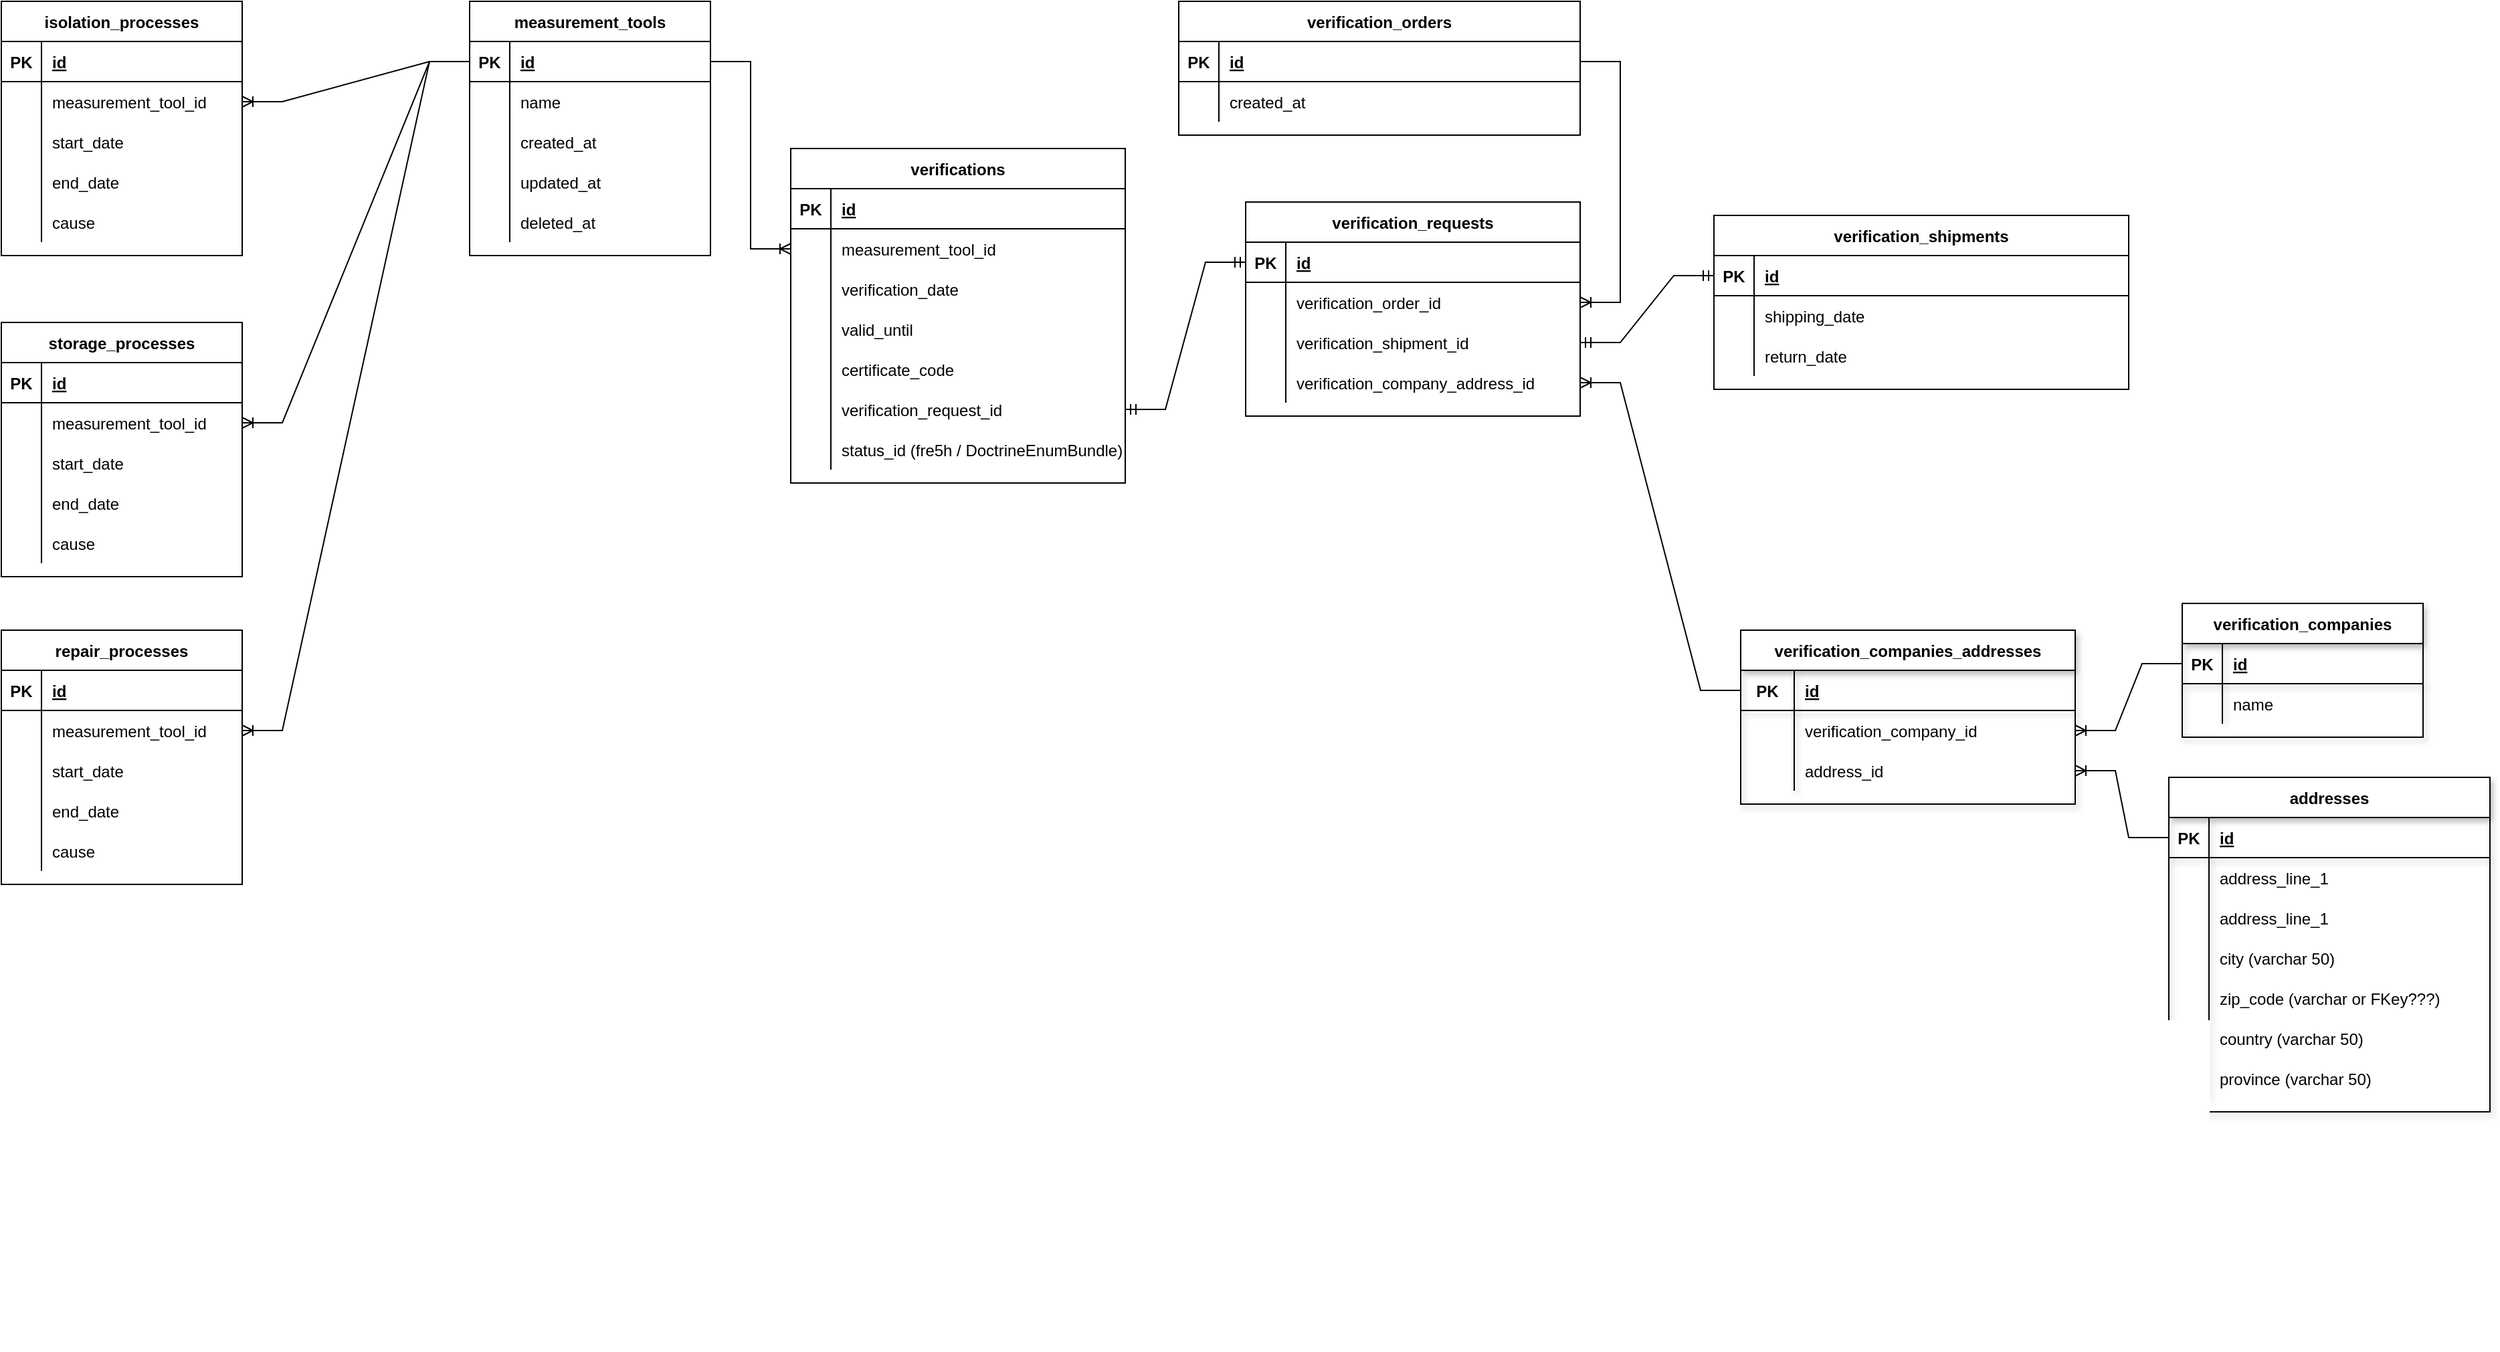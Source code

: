 <mxfile version="20.2.4" type="github">
  <diagram id="xhDmPOTYC2vTL0-sJNvw" name="Page-1">
    <mxGraphModel dx="1894" dy="481" grid="1" gridSize="10" guides="1" tooltips="1" connect="1" arrows="1" fold="1" page="1" pageScale="1" pageWidth="1100" pageHeight="850" math="0" shadow="0">
      <root>
        <mxCell id="0" />
        <mxCell id="1" parent="0" />
        <mxCell id="k9nsr722AMEyG_hf8DIS-1" value="measurement_tools" style="shape=table;startSize=30;container=1;collapsible=1;childLayout=tableLayout;fixedRows=1;rowLines=0;fontStyle=1;align=center;resizeLast=1;" parent="1" vertex="1">
          <mxGeometry x="-370" y="10" width="180" height="190" as="geometry" />
        </mxCell>
        <mxCell id="k9nsr722AMEyG_hf8DIS-2" value="" style="shape=tableRow;horizontal=0;startSize=0;swimlaneHead=0;swimlaneBody=0;fillColor=none;collapsible=0;dropTarget=0;points=[[0,0.5],[1,0.5]];portConstraint=eastwest;top=0;left=0;right=0;bottom=1;" parent="k9nsr722AMEyG_hf8DIS-1" vertex="1">
          <mxGeometry y="30" width="180" height="30" as="geometry" />
        </mxCell>
        <mxCell id="k9nsr722AMEyG_hf8DIS-3" value="PK" style="shape=partialRectangle;connectable=0;fillColor=none;top=0;left=0;bottom=0;right=0;fontStyle=1;overflow=hidden;" parent="k9nsr722AMEyG_hf8DIS-2" vertex="1">
          <mxGeometry width="30" height="30" as="geometry">
            <mxRectangle width="30" height="30" as="alternateBounds" />
          </mxGeometry>
        </mxCell>
        <mxCell id="k9nsr722AMEyG_hf8DIS-4" value="id" style="shape=partialRectangle;connectable=0;fillColor=none;top=0;left=0;bottom=0;right=0;align=left;spacingLeft=6;fontStyle=5;overflow=hidden;" parent="k9nsr722AMEyG_hf8DIS-2" vertex="1">
          <mxGeometry x="30" width="150" height="30" as="geometry">
            <mxRectangle width="150" height="30" as="alternateBounds" />
          </mxGeometry>
        </mxCell>
        <mxCell id="k9nsr722AMEyG_hf8DIS-5" value="" style="shape=tableRow;horizontal=0;startSize=0;swimlaneHead=0;swimlaneBody=0;fillColor=none;collapsible=0;dropTarget=0;points=[[0,0.5],[1,0.5]];portConstraint=eastwest;top=0;left=0;right=0;bottom=0;" parent="k9nsr722AMEyG_hf8DIS-1" vertex="1">
          <mxGeometry y="60" width="180" height="30" as="geometry" />
        </mxCell>
        <mxCell id="k9nsr722AMEyG_hf8DIS-6" value="" style="shape=partialRectangle;connectable=0;fillColor=none;top=0;left=0;bottom=0;right=0;editable=1;overflow=hidden;" parent="k9nsr722AMEyG_hf8DIS-5" vertex="1">
          <mxGeometry width="30" height="30" as="geometry">
            <mxRectangle width="30" height="30" as="alternateBounds" />
          </mxGeometry>
        </mxCell>
        <mxCell id="k9nsr722AMEyG_hf8DIS-7" value="name" style="shape=partialRectangle;connectable=0;fillColor=none;top=0;left=0;bottom=0;right=0;align=left;spacingLeft=6;overflow=hidden;" parent="k9nsr722AMEyG_hf8DIS-5" vertex="1">
          <mxGeometry x="30" width="150" height="30" as="geometry">
            <mxRectangle width="150" height="30" as="alternateBounds" />
          </mxGeometry>
        </mxCell>
        <mxCell id="GPhffIYfHBbhLpUIXwdN-1" value="" style="shape=tableRow;horizontal=0;startSize=0;swimlaneHead=0;swimlaneBody=0;fillColor=none;collapsible=0;dropTarget=0;points=[[0,0.5],[1,0.5]];portConstraint=eastwest;top=0;left=0;right=0;bottom=0;" parent="k9nsr722AMEyG_hf8DIS-1" vertex="1">
          <mxGeometry y="90" width="180" height="30" as="geometry" />
        </mxCell>
        <mxCell id="GPhffIYfHBbhLpUIXwdN-2" value="" style="shape=partialRectangle;connectable=0;fillColor=none;top=0;left=0;bottom=0;right=0;editable=1;overflow=hidden;" parent="GPhffIYfHBbhLpUIXwdN-1" vertex="1">
          <mxGeometry width="30" height="30" as="geometry">
            <mxRectangle width="30" height="30" as="alternateBounds" />
          </mxGeometry>
        </mxCell>
        <mxCell id="GPhffIYfHBbhLpUIXwdN-3" value="created_at" style="shape=partialRectangle;connectable=0;fillColor=none;top=0;left=0;bottom=0;right=0;align=left;spacingLeft=6;overflow=hidden;" parent="GPhffIYfHBbhLpUIXwdN-1" vertex="1">
          <mxGeometry x="30" width="150" height="30" as="geometry">
            <mxRectangle width="150" height="30" as="alternateBounds" />
          </mxGeometry>
        </mxCell>
        <mxCell id="GPhffIYfHBbhLpUIXwdN-7" value="" style="shape=tableRow;horizontal=0;startSize=0;swimlaneHead=0;swimlaneBody=0;fillColor=none;collapsible=0;dropTarget=0;points=[[0,0.5],[1,0.5]];portConstraint=eastwest;top=0;left=0;right=0;bottom=0;" parent="k9nsr722AMEyG_hf8DIS-1" vertex="1">
          <mxGeometry y="120" width="180" height="30" as="geometry" />
        </mxCell>
        <mxCell id="GPhffIYfHBbhLpUIXwdN-8" value="" style="shape=partialRectangle;connectable=0;fillColor=none;top=0;left=0;bottom=0;right=0;editable=1;overflow=hidden;" parent="GPhffIYfHBbhLpUIXwdN-7" vertex="1">
          <mxGeometry width="30" height="30" as="geometry">
            <mxRectangle width="30" height="30" as="alternateBounds" />
          </mxGeometry>
        </mxCell>
        <mxCell id="GPhffIYfHBbhLpUIXwdN-9" value="updated_at" style="shape=partialRectangle;connectable=0;fillColor=none;top=0;left=0;bottom=0;right=0;align=left;spacingLeft=6;overflow=hidden;" parent="GPhffIYfHBbhLpUIXwdN-7" vertex="1">
          <mxGeometry x="30" width="150" height="30" as="geometry">
            <mxRectangle width="150" height="30" as="alternateBounds" />
          </mxGeometry>
        </mxCell>
        <mxCell id="GPhffIYfHBbhLpUIXwdN-4" value="" style="shape=tableRow;horizontal=0;startSize=0;swimlaneHead=0;swimlaneBody=0;fillColor=none;collapsible=0;dropTarget=0;points=[[0,0.5],[1,0.5]];portConstraint=eastwest;top=0;left=0;right=0;bottom=0;" parent="k9nsr722AMEyG_hf8DIS-1" vertex="1">
          <mxGeometry y="150" width="180" height="30" as="geometry" />
        </mxCell>
        <mxCell id="GPhffIYfHBbhLpUIXwdN-5" value="" style="shape=partialRectangle;connectable=0;fillColor=none;top=0;left=0;bottom=0;right=0;editable=1;overflow=hidden;" parent="GPhffIYfHBbhLpUIXwdN-4" vertex="1">
          <mxGeometry width="30" height="30" as="geometry">
            <mxRectangle width="30" height="30" as="alternateBounds" />
          </mxGeometry>
        </mxCell>
        <mxCell id="GPhffIYfHBbhLpUIXwdN-6" value="deleted_at" style="shape=partialRectangle;connectable=0;fillColor=none;top=0;left=0;bottom=0;right=0;align=left;spacingLeft=6;overflow=hidden;" parent="GPhffIYfHBbhLpUIXwdN-4" vertex="1">
          <mxGeometry x="30" width="150" height="30" as="geometry">
            <mxRectangle width="150" height="30" as="alternateBounds" />
          </mxGeometry>
        </mxCell>
        <mxCell id="k9nsr722AMEyG_hf8DIS-14" value="verification_shipments" style="shape=table;startSize=30;container=1;collapsible=1;childLayout=tableLayout;fixedRows=1;rowLines=0;fontStyle=1;align=center;resizeLast=1;" parent="1" vertex="1">
          <mxGeometry x="560" y="170" width="310" height="130" as="geometry" />
        </mxCell>
        <mxCell id="k9nsr722AMEyG_hf8DIS-15" value="" style="shape=tableRow;horizontal=0;startSize=0;swimlaneHead=0;swimlaneBody=0;fillColor=none;collapsible=0;dropTarget=0;points=[[0,0.5],[1,0.5]];portConstraint=eastwest;top=0;left=0;right=0;bottom=1;" parent="k9nsr722AMEyG_hf8DIS-14" vertex="1">
          <mxGeometry y="30" width="310" height="30" as="geometry" />
        </mxCell>
        <mxCell id="k9nsr722AMEyG_hf8DIS-16" value="PK" style="shape=partialRectangle;connectable=0;fillColor=none;top=0;left=0;bottom=0;right=0;fontStyle=1;overflow=hidden;" parent="k9nsr722AMEyG_hf8DIS-15" vertex="1">
          <mxGeometry width="30" height="30" as="geometry">
            <mxRectangle width="30" height="30" as="alternateBounds" />
          </mxGeometry>
        </mxCell>
        <mxCell id="k9nsr722AMEyG_hf8DIS-17" value="id" style="shape=partialRectangle;connectable=0;fillColor=none;top=0;left=0;bottom=0;right=0;align=left;spacingLeft=6;fontStyle=5;overflow=hidden;" parent="k9nsr722AMEyG_hf8DIS-15" vertex="1">
          <mxGeometry x="30" width="280" height="30" as="geometry">
            <mxRectangle width="280" height="30" as="alternateBounds" />
          </mxGeometry>
        </mxCell>
        <mxCell id="4fqQIgDIzfVanM2dJyCX-51" value="" style="shape=tableRow;horizontal=0;startSize=0;swimlaneHead=0;swimlaneBody=0;fillColor=none;collapsible=0;dropTarget=0;points=[[0,0.5],[1,0.5]];portConstraint=eastwest;top=0;left=0;right=0;bottom=0;" parent="k9nsr722AMEyG_hf8DIS-14" vertex="1">
          <mxGeometry y="60" width="310" height="30" as="geometry" />
        </mxCell>
        <mxCell id="4fqQIgDIzfVanM2dJyCX-52" value="" style="shape=partialRectangle;connectable=0;fillColor=none;top=0;left=0;bottom=0;right=0;editable=1;overflow=hidden;" parent="4fqQIgDIzfVanM2dJyCX-51" vertex="1">
          <mxGeometry width="30" height="30" as="geometry">
            <mxRectangle width="30" height="30" as="alternateBounds" />
          </mxGeometry>
        </mxCell>
        <mxCell id="4fqQIgDIzfVanM2dJyCX-53" value="shipping_date" style="shape=partialRectangle;connectable=0;fillColor=none;top=0;left=0;bottom=0;right=0;align=left;spacingLeft=6;overflow=hidden;" parent="4fqQIgDIzfVanM2dJyCX-51" vertex="1">
          <mxGeometry x="30" width="280" height="30" as="geometry">
            <mxRectangle width="280" height="30" as="alternateBounds" />
          </mxGeometry>
        </mxCell>
        <mxCell id="4fqQIgDIzfVanM2dJyCX-54" value="" style="shape=tableRow;horizontal=0;startSize=0;swimlaneHead=0;swimlaneBody=0;fillColor=none;collapsible=0;dropTarget=0;points=[[0,0.5],[1,0.5]];portConstraint=eastwest;top=0;left=0;right=0;bottom=0;" parent="k9nsr722AMEyG_hf8DIS-14" vertex="1">
          <mxGeometry y="90" width="310" height="30" as="geometry" />
        </mxCell>
        <mxCell id="4fqQIgDIzfVanM2dJyCX-55" value="" style="shape=partialRectangle;connectable=0;fillColor=none;top=0;left=0;bottom=0;right=0;editable=1;overflow=hidden;" parent="4fqQIgDIzfVanM2dJyCX-54" vertex="1">
          <mxGeometry width="30" height="30" as="geometry">
            <mxRectangle width="30" height="30" as="alternateBounds" />
          </mxGeometry>
        </mxCell>
        <mxCell id="4fqQIgDIzfVanM2dJyCX-56" value="return_date" style="shape=partialRectangle;connectable=0;fillColor=none;top=0;left=0;bottom=0;right=0;align=left;spacingLeft=6;overflow=hidden;" parent="4fqQIgDIzfVanM2dJyCX-54" vertex="1">
          <mxGeometry x="30" width="280" height="30" as="geometry">
            <mxRectangle width="280" height="30" as="alternateBounds" />
          </mxGeometry>
        </mxCell>
        <mxCell id="k9nsr722AMEyG_hf8DIS-27" value="" style="edgeStyle=entityRelationEdgeStyle;fontSize=12;html=1;endArrow=ERoneToMany;rounded=0;" parent="1" source="k9nsr722AMEyG_hf8DIS-2" target="k9nsr722AMEyG_hf8DIS-18" edge="1">
          <mxGeometry width="100" height="100" relative="1" as="geometry">
            <mxPoint x="280" y="170" as="sourcePoint" />
            <mxPoint x="380" y="70" as="targetPoint" />
          </mxGeometry>
        </mxCell>
        <mxCell id="k9nsr722AMEyG_hf8DIS-45" value="verification_companies" style="shape=table;startSize=30;container=1;collapsible=1;childLayout=tableLayout;fixedRows=1;rowLines=0;fontStyle=1;align=center;resizeLast=1;shadow=1;" parent="1" vertex="1">
          <mxGeometry x="910" y="460" width="180" height="100" as="geometry" />
        </mxCell>
        <mxCell id="k9nsr722AMEyG_hf8DIS-46" value="" style="shape=tableRow;horizontal=0;startSize=0;swimlaneHead=0;swimlaneBody=0;fillColor=none;collapsible=0;dropTarget=0;points=[[0,0.5],[1,0.5]];portConstraint=eastwest;top=0;left=0;right=0;bottom=1;shadow=1;" parent="k9nsr722AMEyG_hf8DIS-45" vertex="1">
          <mxGeometry y="30" width="180" height="30" as="geometry" />
        </mxCell>
        <mxCell id="k9nsr722AMEyG_hf8DIS-47" value="PK" style="shape=partialRectangle;connectable=0;fillColor=none;top=0;left=0;bottom=0;right=0;fontStyle=1;overflow=hidden;shadow=1;" parent="k9nsr722AMEyG_hf8DIS-46" vertex="1">
          <mxGeometry width="30" height="30" as="geometry">
            <mxRectangle width="30" height="30" as="alternateBounds" />
          </mxGeometry>
        </mxCell>
        <mxCell id="k9nsr722AMEyG_hf8DIS-48" value="id" style="shape=partialRectangle;connectable=0;fillColor=none;top=0;left=0;bottom=0;right=0;align=left;spacingLeft=6;fontStyle=5;overflow=hidden;shadow=1;" parent="k9nsr722AMEyG_hf8DIS-46" vertex="1">
          <mxGeometry x="30" width="150" height="30" as="geometry">
            <mxRectangle width="150" height="30" as="alternateBounds" />
          </mxGeometry>
        </mxCell>
        <mxCell id="k9nsr722AMEyG_hf8DIS-49" value="" style="shape=tableRow;horizontal=0;startSize=0;swimlaneHead=0;swimlaneBody=0;fillColor=none;collapsible=0;dropTarget=0;points=[[0,0.5],[1,0.5]];portConstraint=eastwest;top=0;left=0;right=0;bottom=0;shadow=1;" parent="k9nsr722AMEyG_hf8DIS-45" vertex="1">
          <mxGeometry y="60" width="180" height="30" as="geometry" />
        </mxCell>
        <mxCell id="k9nsr722AMEyG_hf8DIS-50" value="" style="shape=partialRectangle;connectable=0;fillColor=none;top=0;left=0;bottom=0;right=0;editable=1;overflow=hidden;shadow=1;" parent="k9nsr722AMEyG_hf8DIS-49" vertex="1">
          <mxGeometry width="30" height="30" as="geometry">
            <mxRectangle width="30" height="30" as="alternateBounds" />
          </mxGeometry>
        </mxCell>
        <mxCell id="k9nsr722AMEyG_hf8DIS-51" value="name" style="shape=partialRectangle;connectable=0;fillColor=none;top=0;left=0;bottom=0;right=0;align=left;spacingLeft=6;overflow=hidden;shadow=1;" parent="k9nsr722AMEyG_hf8DIS-49" vertex="1">
          <mxGeometry x="30" width="150" height="30" as="geometry">
            <mxRectangle width="150" height="30" as="alternateBounds" />
          </mxGeometry>
        </mxCell>
        <mxCell id="k9nsr722AMEyG_hf8DIS-66" value="verification_companies_addresses" style="shape=table;startSize=30;container=1;collapsible=1;childLayout=tableLayout;fixedRows=1;rowLines=0;fontStyle=1;align=center;resizeLast=1;shadow=1;" parent="1" vertex="1">
          <mxGeometry x="580" y="480" width="250" height="130" as="geometry" />
        </mxCell>
        <mxCell id="k9nsr722AMEyG_hf8DIS-70" value="" style="shape=tableRow;horizontal=0;startSize=0;swimlaneHead=0;swimlaneBody=0;fillColor=none;collapsible=0;dropTarget=0;points=[[0,0.5],[1,0.5]];portConstraint=eastwest;top=0;left=0;right=0;bottom=1;shadow=1;" parent="k9nsr722AMEyG_hf8DIS-66" vertex="1">
          <mxGeometry y="30" width="250" height="30" as="geometry" />
        </mxCell>
        <mxCell id="k9nsr722AMEyG_hf8DIS-71" value="PK" style="shape=partialRectangle;connectable=0;fillColor=none;top=0;left=0;bottom=0;right=0;fontStyle=1;overflow=hidden;shadow=1;" parent="k9nsr722AMEyG_hf8DIS-70" vertex="1">
          <mxGeometry width="40" height="30" as="geometry">
            <mxRectangle width="40" height="30" as="alternateBounds" />
          </mxGeometry>
        </mxCell>
        <mxCell id="k9nsr722AMEyG_hf8DIS-72" value="id" style="shape=partialRectangle;connectable=0;fillColor=none;top=0;left=0;bottom=0;right=0;align=left;spacingLeft=6;fontStyle=5;overflow=hidden;shadow=1;" parent="k9nsr722AMEyG_hf8DIS-70" vertex="1">
          <mxGeometry x="40" width="210" height="30" as="geometry">
            <mxRectangle width="210" height="30" as="alternateBounds" />
          </mxGeometry>
        </mxCell>
        <mxCell id="4fqQIgDIzfVanM2dJyCX-1" value="" style="shape=tableRow;horizontal=0;startSize=0;swimlaneHead=0;swimlaneBody=0;fillColor=none;collapsible=0;dropTarget=0;points=[[0,0.5],[1,0.5]];portConstraint=eastwest;top=0;left=0;right=0;bottom=0;" parent="k9nsr722AMEyG_hf8DIS-66" vertex="1">
          <mxGeometry y="60" width="250" height="30" as="geometry" />
        </mxCell>
        <mxCell id="4fqQIgDIzfVanM2dJyCX-2" value="" style="shape=partialRectangle;connectable=0;fillColor=none;top=0;left=0;bottom=0;right=0;editable=1;overflow=hidden;" parent="4fqQIgDIzfVanM2dJyCX-1" vertex="1">
          <mxGeometry width="40" height="30" as="geometry">
            <mxRectangle width="40" height="30" as="alternateBounds" />
          </mxGeometry>
        </mxCell>
        <mxCell id="4fqQIgDIzfVanM2dJyCX-3" value="verification_company_id" style="shape=partialRectangle;connectable=0;fillColor=none;top=0;left=0;bottom=0;right=0;align=left;spacingLeft=6;overflow=hidden;" parent="4fqQIgDIzfVanM2dJyCX-1" vertex="1">
          <mxGeometry x="40" width="210" height="30" as="geometry">
            <mxRectangle width="210" height="30" as="alternateBounds" />
          </mxGeometry>
        </mxCell>
        <mxCell id="4fqQIgDIzfVanM2dJyCX-4" value="" style="shape=tableRow;horizontal=0;startSize=0;swimlaneHead=0;swimlaneBody=0;fillColor=none;collapsible=0;dropTarget=0;points=[[0,0.5],[1,0.5]];portConstraint=eastwest;top=0;left=0;right=0;bottom=0;" parent="k9nsr722AMEyG_hf8DIS-66" vertex="1">
          <mxGeometry y="90" width="250" height="30" as="geometry" />
        </mxCell>
        <mxCell id="4fqQIgDIzfVanM2dJyCX-5" value="" style="shape=partialRectangle;connectable=0;fillColor=none;top=0;left=0;bottom=0;right=0;editable=1;overflow=hidden;" parent="4fqQIgDIzfVanM2dJyCX-4" vertex="1">
          <mxGeometry width="40" height="30" as="geometry">
            <mxRectangle width="40" height="30" as="alternateBounds" />
          </mxGeometry>
        </mxCell>
        <mxCell id="4fqQIgDIzfVanM2dJyCX-6" value="address_id" style="shape=partialRectangle;connectable=0;fillColor=none;top=0;left=0;bottom=0;right=0;align=left;spacingLeft=6;overflow=hidden;" parent="4fqQIgDIzfVanM2dJyCX-4" vertex="1">
          <mxGeometry x="40" width="210" height="30" as="geometry">
            <mxRectangle width="210" height="30" as="alternateBounds" />
          </mxGeometry>
        </mxCell>
        <mxCell id="k9nsr722AMEyG_hf8DIS-81" value="" style="edgeStyle=entityRelationEdgeStyle;fontSize=12;html=1;endArrow=ERoneToMany;rounded=0;" parent="1" source="k9nsr722AMEyG_hf8DIS-46" target="4fqQIgDIzfVanM2dJyCX-1" edge="1">
          <mxGeometry width="100" height="100" relative="1" as="geometry">
            <mxPoint x="780" y="510" as="sourcePoint" />
            <mxPoint x="880" y="410" as="targetPoint" />
          </mxGeometry>
        </mxCell>
        <mxCell id="k9nsr722AMEyG_hf8DIS-95" value="addresses" style="shape=table;startSize=30;container=1;collapsible=1;childLayout=tableLayout;fixedRows=1;rowLines=0;fontStyle=1;align=center;resizeLast=1;shadow=1;" parent="1" vertex="1">
          <mxGeometry x="900" y="590" width="240" height="250" as="geometry" />
        </mxCell>
        <mxCell id="k9nsr722AMEyG_hf8DIS-96" value="" style="shape=tableRow;horizontal=0;startSize=0;swimlaneHead=0;swimlaneBody=0;fillColor=none;collapsible=0;dropTarget=0;points=[[0,0.5],[1,0.5]];portConstraint=eastwest;top=0;left=0;right=0;bottom=1;shadow=1;" parent="k9nsr722AMEyG_hf8DIS-95" vertex="1">
          <mxGeometry y="30" width="240" height="30" as="geometry" />
        </mxCell>
        <mxCell id="k9nsr722AMEyG_hf8DIS-97" value="PK" style="shape=partialRectangle;connectable=0;fillColor=none;top=0;left=0;bottom=0;right=0;fontStyle=1;overflow=hidden;shadow=1;" parent="k9nsr722AMEyG_hf8DIS-96" vertex="1">
          <mxGeometry width="30" height="30" as="geometry">
            <mxRectangle width="30" height="30" as="alternateBounds" />
          </mxGeometry>
        </mxCell>
        <mxCell id="k9nsr722AMEyG_hf8DIS-98" value="id" style="shape=partialRectangle;connectable=0;fillColor=none;top=0;left=0;bottom=0;right=0;align=left;spacingLeft=6;fontStyle=5;overflow=hidden;shadow=1;" parent="k9nsr722AMEyG_hf8DIS-96" vertex="1">
          <mxGeometry x="30" width="210" height="30" as="geometry">
            <mxRectangle width="210" height="30" as="alternateBounds" />
          </mxGeometry>
        </mxCell>
        <mxCell id="k9nsr722AMEyG_hf8DIS-99" value="" style="shape=tableRow;horizontal=0;startSize=0;swimlaneHead=0;swimlaneBody=0;fillColor=none;collapsible=0;dropTarget=0;points=[[0,0.5],[1,0.5]];portConstraint=eastwest;top=0;left=0;right=0;bottom=0;shadow=1;" parent="k9nsr722AMEyG_hf8DIS-95" vertex="1">
          <mxGeometry y="60" width="240" height="30" as="geometry" />
        </mxCell>
        <mxCell id="k9nsr722AMEyG_hf8DIS-100" value="" style="shape=partialRectangle;connectable=0;fillColor=none;top=0;left=0;bottom=0;right=0;editable=1;overflow=hidden;shadow=1;" parent="k9nsr722AMEyG_hf8DIS-99" vertex="1">
          <mxGeometry width="30" height="30" as="geometry">
            <mxRectangle width="30" height="30" as="alternateBounds" />
          </mxGeometry>
        </mxCell>
        <mxCell id="k9nsr722AMEyG_hf8DIS-101" value="address_line_1" style="shape=partialRectangle;connectable=0;fillColor=none;top=0;left=0;bottom=0;right=0;align=left;spacingLeft=6;overflow=hidden;shadow=1;" parent="k9nsr722AMEyG_hf8DIS-99" vertex="1">
          <mxGeometry x="30" width="210" height="30" as="geometry">
            <mxRectangle width="210" height="30" as="alternateBounds" />
          </mxGeometry>
        </mxCell>
        <mxCell id="k9nsr722AMEyG_hf8DIS-102" value="" style="shape=tableRow;horizontal=0;startSize=0;swimlaneHead=0;swimlaneBody=0;fillColor=none;collapsible=0;dropTarget=0;points=[[0,0.5],[1,0.5]];portConstraint=eastwest;top=0;left=0;right=0;bottom=0;shadow=1;" parent="k9nsr722AMEyG_hf8DIS-95" vertex="1">
          <mxGeometry y="90" width="240" height="30" as="geometry" />
        </mxCell>
        <mxCell id="k9nsr722AMEyG_hf8DIS-103" value="" style="shape=partialRectangle;connectable=0;fillColor=none;top=0;left=0;bottom=0;right=0;editable=1;overflow=hidden;shadow=1;" parent="k9nsr722AMEyG_hf8DIS-102" vertex="1">
          <mxGeometry width="30" height="30" as="geometry">
            <mxRectangle width="30" height="30" as="alternateBounds" />
          </mxGeometry>
        </mxCell>
        <mxCell id="k9nsr722AMEyG_hf8DIS-104" value="address_line_1" style="shape=partialRectangle;connectable=0;fillColor=none;top=0;left=0;bottom=0;right=0;align=left;spacingLeft=6;overflow=hidden;shadow=1;" parent="k9nsr722AMEyG_hf8DIS-102" vertex="1">
          <mxGeometry x="30" width="210" height="30" as="geometry">
            <mxRectangle width="210" height="30" as="alternateBounds" />
          </mxGeometry>
        </mxCell>
        <mxCell id="k9nsr722AMEyG_hf8DIS-105" value="" style="shape=tableRow;horizontal=0;startSize=0;swimlaneHead=0;swimlaneBody=0;fillColor=none;collapsible=0;dropTarget=0;points=[[0,0.5],[1,0.5]];portConstraint=eastwest;top=0;left=0;right=0;bottom=0;shadow=1;" parent="k9nsr722AMEyG_hf8DIS-95" vertex="1">
          <mxGeometry y="120" width="240" height="30" as="geometry" />
        </mxCell>
        <mxCell id="k9nsr722AMEyG_hf8DIS-106" value="" style="shape=partialRectangle;connectable=0;fillColor=none;top=0;left=0;bottom=0;right=0;editable=1;overflow=hidden;shadow=1;" parent="k9nsr722AMEyG_hf8DIS-105" vertex="1">
          <mxGeometry width="30" height="30" as="geometry">
            <mxRectangle width="30" height="30" as="alternateBounds" />
          </mxGeometry>
        </mxCell>
        <mxCell id="k9nsr722AMEyG_hf8DIS-107" value="city (varchar 50)" style="shape=partialRectangle;connectable=0;fillColor=none;top=0;left=0;bottom=0;right=0;align=left;spacingLeft=6;overflow=hidden;shadow=1;" parent="k9nsr722AMEyG_hf8DIS-105" vertex="1">
          <mxGeometry x="30" width="210" height="30" as="geometry">
            <mxRectangle width="210" height="30" as="alternateBounds" />
          </mxGeometry>
        </mxCell>
        <mxCell id="k9nsr722AMEyG_hf8DIS-108" value="" style="shape=tableRow;horizontal=0;startSize=0;swimlaneHead=0;swimlaneBody=0;fillColor=none;collapsible=0;dropTarget=0;points=[[0,0.5],[1,0.5]];portConstraint=eastwest;top=0;left=0;right=0;bottom=0;shadow=1;" parent="k9nsr722AMEyG_hf8DIS-95" vertex="1">
          <mxGeometry y="150" width="240" height="30" as="geometry" />
        </mxCell>
        <mxCell id="k9nsr722AMEyG_hf8DIS-109" value="" style="shape=partialRectangle;connectable=0;fillColor=none;top=0;left=0;bottom=0;right=0;editable=1;overflow=hidden;shadow=1;" parent="k9nsr722AMEyG_hf8DIS-108" vertex="1">
          <mxGeometry width="30" height="30" as="geometry">
            <mxRectangle width="30" height="30" as="alternateBounds" />
          </mxGeometry>
        </mxCell>
        <mxCell id="k9nsr722AMEyG_hf8DIS-110" value="zip_code (varchar or FKey???)" style="shape=partialRectangle;connectable=0;fillColor=none;top=0;left=0;bottom=0;right=0;align=left;spacingLeft=6;overflow=hidden;shadow=1;" parent="k9nsr722AMEyG_hf8DIS-108" vertex="1">
          <mxGeometry x="30" width="210" height="30" as="geometry">
            <mxRectangle width="210" height="30" as="alternateBounds" />
          </mxGeometry>
        </mxCell>
        <mxCell id="k9nsr722AMEyG_hf8DIS-111" value="" style="shape=tableRow;horizontal=0;startSize=0;swimlaneHead=0;swimlaneBody=0;fillColor=none;collapsible=0;dropTarget=0;points=[[0,0.5],[1,0.5]];portConstraint=eastwest;top=0;left=0;right=0;bottom=0;shadow=1;" parent="k9nsr722AMEyG_hf8DIS-95" vertex="1">
          <mxGeometry y="180" width="240" height="30" as="geometry" />
        </mxCell>
        <mxCell id="k9nsr722AMEyG_hf8DIS-112" value="" style="shape=partialRectangle;connectable=0;fillColor=none;top=0;left=0;bottom=0;right=0;editable=1;overflow=hidden;shadow=1;" parent="k9nsr722AMEyG_hf8DIS-111" vertex="1">
          <mxGeometry width="30" height="30" as="geometry">
            <mxRectangle width="30" height="30" as="alternateBounds" />
          </mxGeometry>
        </mxCell>
        <mxCell id="k9nsr722AMEyG_hf8DIS-113" value="country (varchar 50)" style="shape=partialRectangle;connectable=0;fillColor=none;top=0;left=0;bottom=0;right=0;align=left;spacingLeft=6;overflow=hidden;shadow=1;" parent="k9nsr722AMEyG_hf8DIS-111" vertex="1">
          <mxGeometry x="30" width="210" height="30" as="geometry">
            <mxRectangle width="210" height="30" as="alternateBounds" />
          </mxGeometry>
        </mxCell>
        <mxCell id="k9nsr722AMEyG_hf8DIS-114" value="" style="shape=tableRow;horizontal=0;startSize=0;swimlaneHead=0;swimlaneBody=0;fillColor=none;collapsible=0;dropTarget=0;points=[[0,0.5],[1,0.5]];portConstraint=eastwest;top=0;left=0;right=0;bottom=0;shadow=1;" parent="k9nsr722AMEyG_hf8DIS-95" vertex="1">
          <mxGeometry y="210" width="240" height="30" as="geometry" />
        </mxCell>
        <mxCell id="k9nsr722AMEyG_hf8DIS-115" value="" style="shape=partialRectangle;connectable=0;fillColor=none;top=0;left=0;bottom=0;right=0;editable=1;overflow=hidden;shadow=1;" parent="k9nsr722AMEyG_hf8DIS-114" vertex="1">
          <mxGeometry width="30" height="30" as="geometry">
            <mxRectangle width="30" height="30" as="alternateBounds" />
          </mxGeometry>
        </mxCell>
        <mxCell id="k9nsr722AMEyG_hf8DIS-116" value="province (varchar 50)" style="shape=partialRectangle;connectable=0;fillColor=none;top=0;left=0;bottom=0;right=0;align=left;spacingLeft=6;overflow=hidden;shadow=1;" parent="k9nsr722AMEyG_hf8DIS-114" vertex="1">
          <mxGeometry x="30" width="210" height="30" as="geometry">
            <mxRectangle width="210" height="30" as="alternateBounds" />
          </mxGeometry>
        </mxCell>
        <mxCell id="k9nsr722AMEyG_hf8DIS-117" value="" style="edgeStyle=entityRelationEdgeStyle;fontSize=12;html=1;endArrow=ERoneToMany;rounded=0;" parent="1" source="k9nsr722AMEyG_hf8DIS-96" target="4fqQIgDIzfVanM2dJyCX-4" edge="1">
          <mxGeometry width="100" height="100" relative="1" as="geometry">
            <mxPoint x="910" y="590" as="sourcePoint" />
            <mxPoint x="1010" y="490" as="targetPoint" />
          </mxGeometry>
        </mxCell>
        <mxCell id="4fqQIgDIzfVanM2dJyCX-60" value="verification_orders" style="shape=table;startSize=30;container=1;collapsible=1;childLayout=tableLayout;fixedRows=1;rowLines=0;fontStyle=1;align=center;resizeLast=1;gradientColor=none;fillColor=default;swimlaneFillColor=none;fillStyle=auto;" parent="1" vertex="1">
          <mxGeometry x="160" y="10" width="300" height="100" as="geometry" />
        </mxCell>
        <mxCell id="4fqQIgDIzfVanM2dJyCX-61" value="" style="shape=tableRow;horizontal=0;startSize=0;swimlaneHead=0;swimlaneBody=0;fillColor=none;collapsible=0;dropTarget=0;points=[[0,0.5],[1,0.5]];portConstraint=eastwest;top=0;left=0;right=0;bottom=1;" parent="4fqQIgDIzfVanM2dJyCX-60" vertex="1">
          <mxGeometry y="30" width="300" height="30" as="geometry" />
        </mxCell>
        <mxCell id="4fqQIgDIzfVanM2dJyCX-62" value="PK" style="shape=partialRectangle;connectable=0;fillColor=none;top=0;left=0;bottom=0;right=0;fontStyle=1;overflow=hidden;" parent="4fqQIgDIzfVanM2dJyCX-61" vertex="1">
          <mxGeometry width="30" height="30" as="geometry">
            <mxRectangle width="30" height="30" as="alternateBounds" />
          </mxGeometry>
        </mxCell>
        <mxCell id="4fqQIgDIzfVanM2dJyCX-63" value="id" style="shape=partialRectangle;connectable=0;fillColor=none;top=0;left=0;bottom=0;right=0;align=left;spacingLeft=6;fontStyle=5;overflow=hidden;" parent="4fqQIgDIzfVanM2dJyCX-61" vertex="1">
          <mxGeometry x="30" width="270" height="30" as="geometry">
            <mxRectangle width="270" height="30" as="alternateBounds" />
          </mxGeometry>
        </mxCell>
        <mxCell id="4fqQIgDIzfVanM2dJyCX-67" value="" style="shape=tableRow;horizontal=0;startSize=0;swimlaneHead=0;swimlaneBody=0;fillColor=none;collapsible=0;dropTarget=0;points=[[0,0.5],[1,0.5]];portConstraint=eastwest;top=0;left=0;right=0;bottom=0;" parent="4fqQIgDIzfVanM2dJyCX-60" vertex="1">
          <mxGeometry y="60" width="300" height="30" as="geometry" />
        </mxCell>
        <mxCell id="4fqQIgDIzfVanM2dJyCX-68" value="" style="shape=partialRectangle;connectable=0;fillColor=none;top=0;left=0;bottom=0;right=0;editable=1;overflow=hidden;" parent="4fqQIgDIzfVanM2dJyCX-67" vertex="1">
          <mxGeometry width="30" height="30" as="geometry">
            <mxRectangle width="30" height="30" as="alternateBounds" />
          </mxGeometry>
        </mxCell>
        <mxCell id="4fqQIgDIzfVanM2dJyCX-69" value="created_at" style="shape=partialRectangle;connectable=0;fillColor=none;top=0;left=0;bottom=0;right=0;align=left;spacingLeft=6;overflow=hidden;" parent="4fqQIgDIzfVanM2dJyCX-67" vertex="1">
          <mxGeometry x="30" width="270" height="30" as="geometry">
            <mxRectangle width="270" height="30" as="alternateBounds" />
          </mxGeometry>
        </mxCell>
        <mxCell id="4fqQIgDIzfVanM2dJyCX-73" value="" style="edgeStyle=entityRelationEdgeStyle;fontSize=12;html=1;endArrow=ERoneToMany;rounded=0;" parent="1" source="k9nsr722AMEyG_hf8DIS-70" target="4fqQIgDIzfVanM2dJyCX-64" edge="1">
          <mxGeometry width="100" height="100" relative="1" as="geometry">
            <mxPoint x="840" y="250" as="sourcePoint" />
            <mxPoint x="760" y="310" as="targetPoint" />
          </mxGeometry>
        </mxCell>
        <mxCell id="4fqQIgDIzfVanM2dJyCX-74" value="" style="edgeStyle=entityRelationEdgeStyle;fontSize=12;html=1;endArrow=ERoneToMany;rounded=0;" parent="1" source="4fqQIgDIzfVanM2dJyCX-61" target="k9nsr722AMEyG_hf8DIS-29" edge="1">
          <mxGeometry width="100" height="100" relative="1" as="geometry">
            <mxPoint x="720" y="540" as="sourcePoint" />
            <mxPoint x="660" y="720" as="targetPoint" />
          </mxGeometry>
        </mxCell>
        <mxCell id="aZYf60oYRSdqCfioM5Ob-1" value="verifications" style="shape=table;startSize=30;container=1;collapsible=1;childLayout=tableLayout;fixedRows=1;rowLines=0;fontStyle=1;align=center;resizeLast=1;" parent="1" vertex="1">
          <mxGeometry x="-130" y="120" width="250" height="250" as="geometry" />
        </mxCell>
        <mxCell id="aZYf60oYRSdqCfioM5Ob-2" value="" style="shape=tableRow;horizontal=0;startSize=0;swimlaneHead=0;swimlaneBody=0;fillColor=none;collapsible=0;dropTarget=0;points=[[0,0.5],[1,0.5]];portConstraint=eastwest;top=0;left=0;right=0;bottom=1;" parent="aZYf60oYRSdqCfioM5Ob-1" vertex="1">
          <mxGeometry y="30" width="250" height="30" as="geometry" />
        </mxCell>
        <mxCell id="aZYf60oYRSdqCfioM5Ob-3" value="PK" style="shape=partialRectangle;connectable=0;fillColor=none;top=0;left=0;bottom=0;right=0;fontStyle=1;overflow=hidden;" parent="aZYf60oYRSdqCfioM5Ob-2" vertex="1">
          <mxGeometry width="30" height="30" as="geometry">
            <mxRectangle width="30" height="30" as="alternateBounds" />
          </mxGeometry>
        </mxCell>
        <mxCell id="aZYf60oYRSdqCfioM5Ob-4" value="id" style="shape=partialRectangle;connectable=0;fillColor=none;top=0;left=0;bottom=0;right=0;align=left;spacingLeft=6;fontStyle=5;overflow=hidden;" parent="aZYf60oYRSdqCfioM5Ob-2" vertex="1">
          <mxGeometry x="30" width="220" height="30" as="geometry">
            <mxRectangle width="220" height="30" as="alternateBounds" />
          </mxGeometry>
        </mxCell>
        <mxCell id="k9nsr722AMEyG_hf8DIS-18" value="" style="shape=tableRow;horizontal=0;startSize=0;swimlaneHead=0;swimlaneBody=0;fillColor=none;collapsible=0;dropTarget=0;points=[[0,0.5],[1,0.5]];portConstraint=eastwest;top=0;left=0;right=0;bottom=0;" parent="aZYf60oYRSdqCfioM5Ob-1" vertex="1">
          <mxGeometry y="60" width="250" height="30" as="geometry" />
        </mxCell>
        <mxCell id="k9nsr722AMEyG_hf8DIS-19" value="" style="shape=partialRectangle;connectable=0;fillColor=none;top=0;left=0;bottom=0;right=0;editable=1;overflow=hidden;" parent="k9nsr722AMEyG_hf8DIS-18" vertex="1">
          <mxGeometry width="30" height="30" as="geometry">
            <mxRectangle width="30" height="30" as="alternateBounds" />
          </mxGeometry>
        </mxCell>
        <mxCell id="k9nsr722AMEyG_hf8DIS-20" value="measurement_tool_id" style="shape=partialRectangle;connectable=0;fillColor=none;top=0;left=0;bottom=0;right=0;align=left;spacingLeft=6;overflow=hidden;" parent="k9nsr722AMEyG_hf8DIS-18" vertex="1">
          <mxGeometry x="30" width="220" height="30" as="geometry">
            <mxRectangle width="220" height="30" as="alternateBounds" />
          </mxGeometry>
        </mxCell>
        <mxCell id="k9nsr722AMEyG_hf8DIS-21" value="" style="shape=tableRow;horizontal=0;startSize=0;swimlaneHead=0;swimlaneBody=0;fillColor=none;collapsible=0;dropTarget=0;points=[[0,0.5],[1,0.5]];portConstraint=eastwest;top=0;left=0;right=0;bottom=0;" parent="aZYf60oYRSdqCfioM5Ob-1" vertex="1">
          <mxGeometry y="90" width="250" height="30" as="geometry" />
        </mxCell>
        <mxCell id="k9nsr722AMEyG_hf8DIS-22" value="" style="shape=partialRectangle;connectable=0;fillColor=none;top=0;left=0;bottom=0;right=0;editable=1;overflow=hidden;" parent="k9nsr722AMEyG_hf8DIS-21" vertex="1">
          <mxGeometry width="30" height="30" as="geometry">
            <mxRectangle width="30" height="30" as="alternateBounds" />
          </mxGeometry>
        </mxCell>
        <mxCell id="k9nsr722AMEyG_hf8DIS-23" value="verification_date" style="shape=partialRectangle;connectable=0;fillColor=none;top=0;left=0;bottom=0;right=0;align=left;spacingLeft=6;overflow=hidden;" parent="k9nsr722AMEyG_hf8DIS-21" vertex="1">
          <mxGeometry x="30" width="220" height="30" as="geometry">
            <mxRectangle width="220" height="30" as="alternateBounds" />
          </mxGeometry>
        </mxCell>
        <mxCell id="k9nsr722AMEyG_hf8DIS-24" value="" style="shape=tableRow;horizontal=0;startSize=0;swimlaneHead=0;swimlaneBody=0;fillColor=none;collapsible=0;dropTarget=0;points=[[0,0.5],[1,0.5]];portConstraint=eastwest;top=0;left=0;right=0;bottom=0;" parent="aZYf60oYRSdqCfioM5Ob-1" vertex="1">
          <mxGeometry y="120" width="250" height="30" as="geometry" />
        </mxCell>
        <mxCell id="k9nsr722AMEyG_hf8DIS-25" value="" style="shape=partialRectangle;connectable=0;fillColor=none;top=0;left=0;bottom=0;right=0;editable=1;overflow=hidden;" parent="k9nsr722AMEyG_hf8DIS-24" vertex="1">
          <mxGeometry width="30" height="30" as="geometry">
            <mxRectangle width="30" height="30" as="alternateBounds" />
          </mxGeometry>
        </mxCell>
        <mxCell id="k9nsr722AMEyG_hf8DIS-26" value="valid_until" style="shape=partialRectangle;connectable=0;fillColor=none;top=0;left=0;bottom=0;right=0;align=left;spacingLeft=6;overflow=hidden;" parent="k9nsr722AMEyG_hf8DIS-24" vertex="1">
          <mxGeometry x="30" width="220" height="30" as="geometry">
            <mxRectangle width="220" height="30" as="alternateBounds" />
          </mxGeometry>
        </mxCell>
        <mxCell id="4fqQIgDIzfVanM2dJyCX-57" value="" style="shape=tableRow;horizontal=0;startSize=0;swimlaneHead=0;swimlaneBody=0;fillColor=none;collapsible=0;dropTarget=0;points=[[0,0.5],[1,0.5]];portConstraint=eastwest;top=0;left=0;right=0;bottom=0;" parent="aZYf60oYRSdqCfioM5Ob-1" vertex="1">
          <mxGeometry y="150" width="250" height="30" as="geometry" />
        </mxCell>
        <mxCell id="4fqQIgDIzfVanM2dJyCX-58" value="" style="shape=partialRectangle;connectable=0;fillColor=none;top=0;left=0;bottom=0;right=0;editable=1;overflow=hidden;" parent="4fqQIgDIzfVanM2dJyCX-57" vertex="1">
          <mxGeometry width="30" height="30" as="geometry">
            <mxRectangle width="30" height="30" as="alternateBounds" />
          </mxGeometry>
        </mxCell>
        <mxCell id="4fqQIgDIzfVanM2dJyCX-59" value="certificate_code" style="shape=partialRectangle;connectable=0;fillColor=none;top=0;left=0;bottom=0;right=0;align=left;spacingLeft=6;overflow=hidden;" parent="4fqQIgDIzfVanM2dJyCX-57" vertex="1">
          <mxGeometry x="30" width="220" height="30" as="geometry">
            <mxRectangle width="220" height="30" as="alternateBounds" />
          </mxGeometry>
        </mxCell>
        <mxCell id="aZYf60oYRSdqCfioM5Ob-36" value="" style="shape=tableRow;horizontal=0;startSize=0;swimlaneHead=0;swimlaneBody=0;fillColor=none;collapsible=0;dropTarget=0;points=[[0,0.5],[1,0.5]];portConstraint=eastwest;top=0;left=0;right=0;bottom=0;" parent="aZYf60oYRSdqCfioM5Ob-1" vertex="1">
          <mxGeometry y="180" width="250" height="30" as="geometry" />
        </mxCell>
        <mxCell id="aZYf60oYRSdqCfioM5Ob-37" value="" style="shape=partialRectangle;connectable=0;fillColor=none;top=0;left=0;bottom=0;right=0;editable=1;overflow=hidden;" parent="aZYf60oYRSdqCfioM5Ob-36" vertex="1">
          <mxGeometry width="30" height="30" as="geometry">
            <mxRectangle width="30" height="30" as="alternateBounds" />
          </mxGeometry>
        </mxCell>
        <mxCell id="aZYf60oYRSdqCfioM5Ob-38" value="verification_request_id" style="shape=partialRectangle;connectable=0;fillColor=none;top=0;left=0;bottom=0;right=0;align=left;spacingLeft=6;overflow=hidden;" parent="aZYf60oYRSdqCfioM5Ob-36" vertex="1">
          <mxGeometry x="30" width="220" height="30" as="geometry">
            <mxRectangle width="220" height="30" as="alternateBounds" />
          </mxGeometry>
        </mxCell>
        <mxCell id="k9nsr722AMEyG_hf8DIS-119" value="" style="shape=tableRow;horizontal=0;startSize=0;swimlaneHead=0;swimlaneBody=0;fillColor=none;collapsible=0;dropTarget=0;points=[[0,0.5],[1,0.5]];portConstraint=eastwest;top=0;left=0;right=0;bottom=0;" parent="aZYf60oYRSdqCfioM5Ob-1" vertex="1">
          <mxGeometry y="210" width="250" height="30" as="geometry" />
        </mxCell>
        <mxCell id="k9nsr722AMEyG_hf8DIS-120" value="" style="shape=partialRectangle;connectable=0;fillColor=none;top=0;left=0;bottom=0;right=0;editable=1;overflow=hidden;" parent="k9nsr722AMEyG_hf8DIS-119" vertex="1">
          <mxGeometry width="30" height="30" as="geometry">
            <mxRectangle width="30" height="30" as="alternateBounds" />
          </mxGeometry>
        </mxCell>
        <mxCell id="k9nsr722AMEyG_hf8DIS-121" value="status_id (fre5h / DoctrineEnumBundle)" style="shape=partialRectangle;connectable=0;fillColor=none;top=0;left=0;bottom=0;right=0;align=left;spacingLeft=6;overflow=hidden;" parent="k9nsr722AMEyG_hf8DIS-119" vertex="1">
          <mxGeometry x="30" width="220" height="30" as="geometry">
            <mxRectangle width="220" height="30" as="alternateBounds" />
          </mxGeometry>
        </mxCell>
        <mxCell id="aZYf60oYRSdqCfioM5Ob-16" value="" style="edgeStyle=entityRelationEdgeStyle;fontSize=12;html=1;endArrow=ERmandOne;startArrow=ERmandOne;rounded=0;" parent="1" source="aZYf60oYRSdqCfioM5Ob-8" target="k9nsr722AMEyG_hf8DIS-15" edge="1">
          <mxGeometry width="100" height="100" relative="1" as="geometry">
            <mxPoint x="180" y="580" as="sourcePoint" />
            <mxPoint x="280" y="480" as="targetPoint" />
          </mxGeometry>
        </mxCell>
        <mxCell id="aZYf60oYRSdqCfioM5Ob-21" value="verification_requests" style="shape=table;startSize=30;container=1;collapsible=1;childLayout=tableLayout;fixedRows=1;rowLines=0;fontStyle=1;align=center;resizeLast=1;" parent="1" vertex="1">
          <mxGeometry x="210" y="160" width="250" height="160" as="geometry" />
        </mxCell>
        <mxCell id="aZYf60oYRSdqCfioM5Ob-22" value="" style="shape=tableRow;horizontal=0;startSize=0;swimlaneHead=0;swimlaneBody=0;fillColor=none;collapsible=0;dropTarget=0;points=[[0,0.5],[1,0.5]];portConstraint=eastwest;top=0;left=0;right=0;bottom=1;" parent="aZYf60oYRSdqCfioM5Ob-21" vertex="1">
          <mxGeometry y="30" width="250" height="30" as="geometry" />
        </mxCell>
        <mxCell id="aZYf60oYRSdqCfioM5Ob-23" value="PK" style="shape=partialRectangle;connectable=0;fillColor=none;top=0;left=0;bottom=0;right=0;fontStyle=1;overflow=hidden;" parent="aZYf60oYRSdqCfioM5Ob-22" vertex="1">
          <mxGeometry width="30" height="30" as="geometry">
            <mxRectangle width="30" height="30" as="alternateBounds" />
          </mxGeometry>
        </mxCell>
        <mxCell id="aZYf60oYRSdqCfioM5Ob-24" value="id" style="shape=partialRectangle;connectable=0;fillColor=none;top=0;left=0;bottom=0;right=0;align=left;spacingLeft=6;fontStyle=5;overflow=hidden;" parent="aZYf60oYRSdqCfioM5Ob-22" vertex="1">
          <mxGeometry x="30" width="220" height="30" as="geometry">
            <mxRectangle width="220" height="30" as="alternateBounds" />
          </mxGeometry>
        </mxCell>
        <mxCell id="k9nsr722AMEyG_hf8DIS-29" value="" style="shape=tableRow;horizontal=0;startSize=0;swimlaneHead=0;swimlaneBody=0;fillColor=none;collapsible=0;dropTarget=0;points=[[0,0.5],[1,0.5]];portConstraint=eastwest;top=0;left=0;right=0;bottom=0;" parent="aZYf60oYRSdqCfioM5Ob-21" vertex="1">
          <mxGeometry y="60" width="250" height="30" as="geometry" />
        </mxCell>
        <mxCell id="k9nsr722AMEyG_hf8DIS-30" value="" style="shape=partialRectangle;connectable=0;fillColor=none;top=0;left=0;bottom=0;right=0;editable=1;overflow=hidden;" parent="k9nsr722AMEyG_hf8DIS-29" vertex="1">
          <mxGeometry width="30" height="30" as="geometry">
            <mxRectangle width="30" height="30" as="alternateBounds" />
          </mxGeometry>
        </mxCell>
        <mxCell id="k9nsr722AMEyG_hf8DIS-31" value="verification_order_id" style="shape=partialRectangle;connectable=0;fillColor=none;top=0;left=0;bottom=0;right=0;align=left;spacingLeft=6;overflow=hidden;" parent="k9nsr722AMEyG_hf8DIS-29" vertex="1">
          <mxGeometry x="30" width="220" height="30" as="geometry">
            <mxRectangle width="220" height="30" as="alternateBounds" />
          </mxGeometry>
        </mxCell>
        <mxCell id="aZYf60oYRSdqCfioM5Ob-8" value="" style="shape=tableRow;horizontal=0;startSize=0;swimlaneHead=0;swimlaneBody=0;fillColor=none;collapsible=0;dropTarget=0;points=[[0,0.5],[1,0.5]];portConstraint=eastwest;top=0;left=0;right=0;bottom=0;" parent="aZYf60oYRSdqCfioM5Ob-21" vertex="1">
          <mxGeometry y="90" width="250" height="30" as="geometry" />
        </mxCell>
        <mxCell id="aZYf60oYRSdqCfioM5Ob-9" value="" style="shape=partialRectangle;connectable=0;fillColor=none;top=0;left=0;bottom=0;right=0;editable=1;overflow=hidden;" parent="aZYf60oYRSdqCfioM5Ob-8" vertex="1">
          <mxGeometry width="30" height="30" as="geometry">
            <mxRectangle width="30" height="30" as="alternateBounds" />
          </mxGeometry>
        </mxCell>
        <mxCell id="aZYf60oYRSdqCfioM5Ob-10" value="verification_shipment_id" style="shape=partialRectangle;connectable=0;fillColor=none;top=0;left=0;bottom=0;right=0;align=left;spacingLeft=6;overflow=hidden;" parent="aZYf60oYRSdqCfioM5Ob-8" vertex="1">
          <mxGeometry x="30" width="220" height="30" as="geometry">
            <mxRectangle width="220" height="30" as="alternateBounds" />
          </mxGeometry>
        </mxCell>
        <mxCell id="4fqQIgDIzfVanM2dJyCX-64" value="" style="shape=tableRow;horizontal=0;startSize=0;swimlaneHead=0;swimlaneBody=0;fillColor=none;collapsible=0;dropTarget=0;points=[[0,0.5],[1,0.5]];portConstraint=eastwest;top=0;left=0;right=0;bottom=0;" parent="aZYf60oYRSdqCfioM5Ob-21" vertex="1">
          <mxGeometry y="120" width="250" height="30" as="geometry" />
        </mxCell>
        <mxCell id="4fqQIgDIzfVanM2dJyCX-65" value="" style="shape=partialRectangle;connectable=0;fillColor=none;top=0;left=0;bottom=0;right=0;editable=1;overflow=hidden;" parent="4fqQIgDIzfVanM2dJyCX-64" vertex="1">
          <mxGeometry width="30" height="30" as="geometry">
            <mxRectangle width="30" height="30" as="alternateBounds" />
          </mxGeometry>
        </mxCell>
        <mxCell id="4fqQIgDIzfVanM2dJyCX-66" value="verification_company_address_id" style="shape=partialRectangle;connectable=0;fillColor=none;top=0;left=0;bottom=0;right=0;align=left;spacingLeft=6;overflow=hidden;" parent="4fqQIgDIzfVanM2dJyCX-64" vertex="1">
          <mxGeometry x="30" width="220" height="30" as="geometry">
            <mxRectangle width="220" height="30" as="alternateBounds" />
          </mxGeometry>
        </mxCell>
        <mxCell id="aZYf60oYRSdqCfioM5Ob-34" style="edgeStyle=orthogonalEdgeStyle;rounded=0;orthogonalLoop=1;jettySize=auto;html=1;exitX=0.5;exitY=1;exitDx=0;exitDy=0;" parent="1" edge="1">
          <mxGeometry relative="1" as="geometry">
            <mxPoint x="355" y="1010" as="sourcePoint" />
            <mxPoint x="355" y="1010" as="targetPoint" />
          </mxGeometry>
        </mxCell>
        <mxCell id="aZYf60oYRSdqCfioM5Ob-41" value="" style="edgeStyle=entityRelationEdgeStyle;fontSize=12;html=1;endArrow=ERmandOne;startArrow=ERmandOne;rounded=0;" parent="1" source="aZYf60oYRSdqCfioM5Ob-36" target="aZYf60oYRSdqCfioM5Ob-22" edge="1">
          <mxGeometry width="100" height="100" relative="1" as="geometry">
            <mxPoint x="270" y="410" as="sourcePoint" />
            <mxPoint x="370" y="310" as="targetPoint" />
          </mxGeometry>
        </mxCell>
        <mxCell id="GPhffIYfHBbhLpUIXwdN-10" value="isolation_processes" style="shape=table;startSize=30;container=1;collapsible=1;childLayout=tableLayout;fixedRows=1;rowLines=0;fontStyle=1;align=center;resizeLast=1;" parent="1" vertex="1">
          <mxGeometry x="-720" y="10" width="180" height="190" as="geometry" />
        </mxCell>
        <mxCell id="GPhffIYfHBbhLpUIXwdN-11" value="" style="shape=tableRow;horizontal=0;startSize=0;swimlaneHead=0;swimlaneBody=0;fillColor=none;collapsible=0;dropTarget=0;points=[[0,0.5],[1,0.5]];portConstraint=eastwest;top=0;left=0;right=0;bottom=1;" parent="GPhffIYfHBbhLpUIXwdN-10" vertex="1">
          <mxGeometry y="30" width="180" height="30" as="geometry" />
        </mxCell>
        <mxCell id="GPhffIYfHBbhLpUIXwdN-12" value="PK" style="shape=partialRectangle;connectable=0;fillColor=none;top=0;left=0;bottom=0;right=0;fontStyle=1;overflow=hidden;" parent="GPhffIYfHBbhLpUIXwdN-11" vertex="1">
          <mxGeometry width="30" height="30" as="geometry">
            <mxRectangle width="30" height="30" as="alternateBounds" />
          </mxGeometry>
        </mxCell>
        <mxCell id="GPhffIYfHBbhLpUIXwdN-13" value="id" style="shape=partialRectangle;connectable=0;fillColor=none;top=0;left=0;bottom=0;right=0;align=left;spacingLeft=6;fontStyle=5;overflow=hidden;" parent="GPhffIYfHBbhLpUIXwdN-11" vertex="1">
          <mxGeometry x="30" width="150" height="30" as="geometry">
            <mxRectangle width="150" height="30" as="alternateBounds" />
          </mxGeometry>
        </mxCell>
        <mxCell id="GPhffIYfHBbhLpUIXwdN-36" value="" style="shape=tableRow;horizontal=0;startSize=0;swimlaneHead=0;swimlaneBody=0;fillColor=none;collapsible=0;dropTarget=0;points=[[0,0.5],[1,0.5]];portConstraint=eastwest;top=0;left=0;right=0;bottom=0;" parent="GPhffIYfHBbhLpUIXwdN-10" vertex="1">
          <mxGeometry y="60" width="180" height="30" as="geometry" />
        </mxCell>
        <mxCell id="GPhffIYfHBbhLpUIXwdN-37" value="" style="shape=partialRectangle;connectable=0;fillColor=none;top=0;left=0;bottom=0;right=0;editable=1;overflow=hidden;" parent="GPhffIYfHBbhLpUIXwdN-36" vertex="1">
          <mxGeometry width="30" height="30" as="geometry">
            <mxRectangle width="30" height="30" as="alternateBounds" />
          </mxGeometry>
        </mxCell>
        <mxCell id="GPhffIYfHBbhLpUIXwdN-38" value="measurement_tool_id" style="shape=partialRectangle;connectable=0;fillColor=none;top=0;left=0;bottom=0;right=0;align=left;spacingLeft=6;overflow=hidden;" parent="GPhffIYfHBbhLpUIXwdN-36" vertex="1">
          <mxGeometry x="30" width="150" height="30" as="geometry">
            <mxRectangle width="150" height="30" as="alternateBounds" />
          </mxGeometry>
        </mxCell>
        <mxCell id="GPhffIYfHBbhLpUIXwdN-14" value="" style="shape=tableRow;horizontal=0;startSize=0;swimlaneHead=0;swimlaneBody=0;fillColor=none;collapsible=0;dropTarget=0;points=[[0,0.5],[1,0.5]];portConstraint=eastwest;top=0;left=0;right=0;bottom=0;" parent="GPhffIYfHBbhLpUIXwdN-10" vertex="1">
          <mxGeometry y="90" width="180" height="30" as="geometry" />
        </mxCell>
        <mxCell id="GPhffIYfHBbhLpUIXwdN-15" value="" style="shape=partialRectangle;connectable=0;fillColor=none;top=0;left=0;bottom=0;right=0;editable=1;overflow=hidden;" parent="GPhffIYfHBbhLpUIXwdN-14" vertex="1">
          <mxGeometry width="30" height="30" as="geometry">
            <mxRectangle width="30" height="30" as="alternateBounds" />
          </mxGeometry>
        </mxCell>
        <mxCell id="GPhffIYfHBbhLpUIXwdN-16" value="start_date" style="shape=partialRectangle;connectable=0;fillColor=none;top=0;left=0;bottom=0;right=0;align=left;spacingLeft=6;overflow=hidden;" parent="GPhffIYfHBbhLpUIXwdN-14" vertex="1">
          <mxGeometry x="30" width="150" height="30" as="geometry">
            <mxRectangle width="150" height="30" as="alternateBounds" />
          </mxGeometry>
        </mxCell>
        <mxCell id="GPhffIYfHBbhLpUIXwdN-17" value="" style="shape=tableRow;horizontal=0;startSize=0;swimlaneHead=0;swimlaneBody=0;fillColor=none;collapsible=0;dropTarget=0;points=[[0,0.5],[1,0.5]];portConstraint=eastwest;top=0;left=0;right=0;bottom=0;" parent="GPhffIYfHBbhLpUIXwdN-10" vertex="1">
          <mxGeometry y="120" width="180" height="30" as="geometry" />
        </mxCell>
        <mxCell id="GPhffIYfHBbhLpUIXwdN-18" value="" style="shape=partialRectangle;connectable=0;fillColor=none;top=0;left=0;bottom=0;right=0;editable=1;overflow=hidden;" parent="GPhffIYfHBbhLpUIXwdN-17" vertex="1">
          <mxGeometry width="30" height="30" as="geometry">
            <mxRectangle width="30" height="30" as="alternateBounds" />
          </mxGeometry>
        </mxCell>
        <mxCell id="GPhffIYfHBbhLpUIXwdN-19" value="end_date" style="shape=partialRectangle;connectable=0;fillColor=none;top=0;left=0;bottom=0;right=0;align=left;spacingLeft=6;overflow=hidden;" parent="GPhffIYfHBbhLpUIXwdN-17" vertex="1">
          <mxGeometry x="30" width="150" height="30" as="geometry">
            <mxRectangle width="150" height="30" as="alternateBounds" />
          </mxGeometry>
        </mxCell>
        <mxCell id="GPhffIYfHBbhLpUIXwdN-20" value="" style="shape=tableRow;horizontal=0;startSize=0;swimlaneHead=0;swimlaneBody=0;fillColor=none;collapsible=0;dropTarget=0;points=[[0,0.5],[1,0.5]];portConstraint=eastwest;top=0;left=0;right=0;bottom=0;" parent="GPhffIYfHBbhLpUIXwdN-10" vertex="1">
          <mxGeometry y="150" width="180" height="30" as="geometry" />
        </mxCell>
        <mxCell id="GPhffIYfHBbhLpUIXwdN-21" value="" style="shape=partialRectangle;connectable=0;fillColor=none;top=0;left=0;bottom=0;right=0;editable=1;overflow=hidden;" parent="GPhffIYfHBbhLpUIXwdN-20" vertex="1">
          <mxGeometry width="30" height="30" as="geometry">
            <mxRectangle width="30" height="30" as="alternateBounds" />
          </mxGeometry>
        </mxCell>
        <mxCell id="GPhffIYfHBbhLpUIXwdN-22" value="cause" style="shape=partialRectangle;connectable=0;fillColor=none;top=0;left=0;bottom=0;right=0;align=left;spacingLeft=6;overflow=hidden;" parent="GPhffIYfHBbhLpUIXwdN-20" vertex="1">
          <mxGeometry x="30" width="150" height="30" as="geometry">
            <mxRectangle width="150" height="30" as="alternateBounds" />
          </mxGeometry>
        </mxCell>
        <mxCell id="GPhffIYfHBbhLpUIXwdN-23" value="storage_processes" style="shape=table;startSize=30;container=1;collapsible=1;childLayout=tableLayout;fixedRows=1;rowLines=0;fontStyle=1;align=center;resizeLast=1;" parent="1" vertex="1">
          <mxGeometry x="-720" y="250" width="180" height="190" as="geometry" />
        </mxCell>
        <mxCell id="GPhffIYfHBbhLpUIXwdN-24" value="" style="shape=tableRow;horizontal=0;startSize=0;swimlaneHead=0;swimlaneBody=0;fillColor=none;collapsible=0;dropTarget=0;points=[[0,0.5],[1,0.5]];portConstraint=eastwest;top=0;left=0;right=0;bottom=1;" parent="GPhffIYfHBbhLpUIXwdN-23" vertex="1">
          <mxGeometry y="30" width="180" height="30" as="geometry" />
        </mxCell>
        <mxCell id="GPhffIYfHBbhLpUIXwdN-25" value="PK" style="shape=partialRectangle;connectable=0;fillColor=none;top=0;left=0;bottom=0;right=0;fontStyle=1;overflow=hidden;" parent="GPhffIYfHBbhLpUIXwdN-24" vertex="1">
          <mxGeometry width="30" height="30" as="geometry">
            <mxRectangle width="30" height="30" as="alternateBounds" />
          </mxGeometry>
        </mxCell>
        <mxCell id="GPhffIYfHBbhLpUIXwdN-26" value="id" style="shape=partialRectangle;connectable=0;fillColor=none;top=0;left=0;bottom=0;right=0;align=left;spacingLeft=6;fontStyle=5;overflow=hidden;" parent="GPhffIYfHBbhLpUIXwdN-24" vertex="1">
          <mxGeometry x="30" width="150" height="30" as="geometry">
            <mxRectangle width="150" height="30" as="alternateBounds" />
          </mxGeometry>
        </mxCell>
        <mxCell id="GPhffIYfHBbhLpUIXwdN-39" value="" style="shape=tableRow;horizontal=0;startSize=0;swimlaneHead=0;swimlaneBody=0;fillColor=none;collapsible=0;dropTarget=0;points=[[0,0.5],[1,0.5]];portConstraint=eastwest;top=0;left=0;right=0;bottom=0;" parent="GPhffIYfHBbhLpUIXwdN-23" vertex="1">
          <mxGeometry y="60" width="180" height="30" as="geometry" />
        </mxCell>
        <mxCell id="GPhffIYfHBbhLpUIXwdN-40" value="" style="shape=partialRectangle;connectable=0;fillColor=none;top=0;left=0;bottom=0;right=0;editable=1;overflow=hidden;" parent="GPhffIYfHBbhLpUIXwdN-39" vertex="1">
          <mxGeometry width="30" height="30" as="geometry">
            <mxRectangle width="30" height="30" as="alternateBounds" />
          </mxGeometry>
        </mxCell>
        <mxCell id="GPhffIYfHBbhLpUIXwdN-41" value="measurement_tool_id" style="shape=partialRectangle;connectable=0;fillColor=none;top=0;left=0;bottom=0;right=0;align=left;spacingLeft=6;overflow=hidden;" parent="GPhffIYfHBbhLpUIXwdN-39" vertex="1">
          <mxGeometry x="30" width="150" height="30" as="geometry">
            <mxRectangle width="150" height="30" as="alternateBounds" />
          </mxGeometry>
        </mxCell>
        <mxCell id="GPhffIYfHBbhLpUIXwdN-27" value="" style="shape=tableRow;horizontal=0;startSize=0;swimlaneHead=0;swimlaneBody=0;fillColor=none;collapsible=0;dropTarget=0;points=[[0,0.5],[1,0.5]];portConstraint=eastwest;top=0;left=0;right=0;bottom=0;" parent="GPhffIYfHBbhLpUIXwdN-23" vertex="1">
          <mxGeometry y="90" width="180" height="30" as="geometry" />
        </mxCell>
        <mxCell id="GPhffIYfHBbhLpUIXwdN-28" value="" style="shape=partialRectangle;connectable=0;fillColor=none;top=0;left=0;bottom=0;right=0;editable=1;overflow=hidden;" parent="GPhffIYfHBbhLpUIXwdN-27" vertex="1">
          <mxGeometry width="30" height="30" as="geometry">
            <mxRectangle width="30" height="30" as="alternateBounds" />
          </mxGeometry>
        </mxCell>
        <mxCell id="GPhffIYfHBbhLpUIXwdN-29" value="start_date" style="shape=partialRectangle;connectable=0;fillColor=none;top=0;left=0;bottom=0;right=0;align=left;spacingLeft=6;overflow=hidden;" parent="GPhffIYfHBbhLpUIXwdN-27" vertex="1">
          <mxGeometry x="30" width="150" height="30" as="geometry">
            <mxRectangle width="150" height="30" as="alternateBounds" />
          </mxGeometry>
        </mxCell>
        <mxCell id="GPhffIYfHBbhLpUIXwdN-30" value="" style="shape=tableRow;horizontal=0;startSize=0;swimlaneHead=0;swimlaneBody=0;fillColor=none;collapsible=0;dropTarget=0;points=[[0,0.5],[1,0.5]];portConstraint=eastwest;top=0;left=0;right=0;bottom=0;" parent="GPhffIYfHBbhLpUIXwdN-23" vertex="1">
          <mxGeometry y="120" width="180" height="30" as="geometry" />
        </mxCell>
        <mxCell id="GPhffIYfHBbhLpUIXwdN-31" value="" style="shape=partialRectangle;connectable=0;fillColor=none;top=0;left=0;bottom=0;right=0;editable=1;overflow=hidden;" parent="GPhffIYfHBbhLpUIXwdN-30" vertex="1">
          <mxGeometry width="30" height="30" as="geometry">
            <mxRectangle width="30" height="30" as="alternateBounds" />
          </mxGeometry>
        </mxCell>
        <mxCell id="GPhffIYfHBbhLpUIXwdN-32" value="end_date" style="shape=partialRectangle;connectable=0;fillColor=none;top=0;left=0;bottom=0;right=0;align=left;spacingLeft=6;overflow=hidden;" parent="GPhffIYfHBbhLpUIXwdN-30" vertex="1">
          <mxGeometry x="30" width="150" height="30" as="geometry">
            <mxRectangle width="150" height="30" as="alternateBounds" />
          </mxGeometry>
        </mxCell>
        <mxCell id="GPhffIYfHBbhLpUIXwdN-33" value="" style="shape=tableRow;horizontal=0;startSize=0;swimlaneHead=0;swimlaneBody=0;fillColor=none;collapsible=0;dropTarget=0;points=[[0,0.5],[1,0.5]];portConstraint=eastwest;top=0;left=0;right=0;bottom=0;" parent="GPhffIYfHBbhLpUIXwdN-23" vertex="1">
          <mxGeometry y="150" width="180" height="30" as="geometry" />
        </mxCell>
        <mxCell id="GPhffIYfHBbhLpUIXwdN-34" value="" style="shape=partialRectangle;connectable=0;fillColor=none;top=0;left=0;bottom=0;right=0;editable=1;overflow=hidden;" parent="GPhffIYfHBbhLpUIXwdN-33" vertex="1">
          <mxGeometry width="30" height="30" as="geometry">
            <mxRectangle width="30" height="30" as="alternateBounds" />
          </mxGeometry>
        </mxCell>
        <mxCell id="GPhffIYfHBbhLpUIXwdN-35" value="cause" style="shape=partialRectangle;connectable=0;fillColor=none;top=0;left=0;bottom=0;right=0;align=left;spacingLeft=6;overflow=hidden;" parent="GPhffIYfHBbhLpUIXwdN-33" vertex="1">
          <mxGeometry x="30" width="150" height="30" as="geometry">
            <mxRectangle width="150" height="30" as="alternateBounds" />
          </mxGeometry>
        </mxCell>
        <mxCell id="GPhffIYfHBbhLpUIXwdN-42" value="" style="edgeStyle=entityRelationEdgeStyle;fontSize=12;html=1;endArrow=ERoneToMany;rounded=0;" parent="1" source="k9nsr722AMEyG_hf8DIS-2" target="GPhffIYfHBbhLpUIXwdN-36" edge="1">
          <mxGeometry width="100" height="100" relative="1" as="geometry">
            <mxPoint x="-470" y="230" as="sourcePoint" />
            <mxPoint x="-410" y="370" as="targetPoint" />
          </mxGeometry>
        </mxCell>
        <mxCell id="GPhffIYfHBbhLpUIXwdN-44" value="" style="edgeStyle=entityRelationEdgeStyle;fontSize=12;html=1;endArrow=ERoneToMany;rounded=0;" parent="1" source="k9nsr722AMEyG_hf8DIS-2" target="GPhffIYfHBbhLpUIXwdN-39" edge="1">
          <mxGeometry width="100" height="100" relative="1" as="geometry">
            <mxPoint x="-360" y="198.75" as="sourcePoint" />
            <mxPoint x="-530" y="198.75" as="targetPoint" />
          </mxGeometry>
        </mxCell>
        <mxCell id="qJn1-y6LqefC9gzvp2mw-1" value="repair_processes" style="shape=table;startSize=30;container=1;collapsible=1;childLayout=tableLayout;fixedRows=1;rowLines=0;fontStyle=1;align=center;resizeLast=1;" vertex="1" parent="1">
          <mxGeometry x="-720" y="480" width="180" height="190" as="geometry" />
        </mxCell>
        <mxCell id="qJn1-y6LqefC9gzvp2mw-2" value="" style="shape=tableRow;horizontal=0;startSize=0;swimlaneHead=0;swimlaneBody=0;fillColor=none;collapsible=0;dropTarget=0;points=[[0,0.5],[1,0.5]];portConstraint=eastwest;top=0;left=0;right=0;bottom=1;" vertex="1" parent="qJn1-y6LqefC9gzvp2mw-1">
          <mxGeometry y="30" width="180" height="30" as="geometry" />
        </mxCell>
        <mxCell id="qJn1-y6LqefC9gzvp2mw-3" value="PK" style="shape=partialRectangle;connectable=0;fillColor=none;top=0;left=0;bottom=0;right=0;fontStyle=1;overflow=hidden;" vertex="1" parent="qJn1-y6LqefC9gzvp2mw-2">
          <mxGeometry width="30" height="30" as="geometry">
            <mxRectangle width="30" height="30" as="alternateBounds" />
          </mxGeometry>
        </mxCell>
        <mxCell id="qJn1-y6LqefC9gzvp2mw-4" value="id" style="shape=partialRectangle;connectable=0;fillColor=none;top=0;left=0;bottom=0;right=0;align=left;spacingLeft=6;fontStyle=5;overflow=hidden;" vertex="1" parent="qJn1-y6LqefC9gzvp2mw-2">
          <mxGeometry x="30" width="150" height="30" as="geometry">
            <mxRectangle width="150" height="30" as="alternateBounds" />
          </mxGeometry>
        </mxCell>
        <mxCell id="qJn1-y6LqefC9gzvp2mw-5" value="" style="shape=tableRow;horizontal=0;startSize=0;swimlaneHead=0;swimlaneBody=0;fillColor=none;collapsible=0;dropTarget=0;points=[[0,0.5],[1,0.5]];portConstraint=eastwest;top=0;left=0;right=0;bottom=0;" vertex="1" parent="qJn1-y6LqefC9gzvp2mw-1">
          <mxGeometry y="60" width="180" height="30" as="geometry" />
        </mxCell>
        <mxCell id="qJn1-y6LqefC9gzvp2mw-6" value="" style="shape=partialRectangle;connectable=0;fillColor=none;top=0;left=0;bottom=0;right=0;editable=1;overflow=hidden;" vertex="1" parent="qJn1-y6LqefC9gzvp2mw-5">
          <mxGeometry width="30" height="30" as="geometry">
            <mxRectangle width="30" height="30" as="alternateBounds" />
          </mxGeometry>
        </mxCell>
        <mxCell id="qJn1-y6LqefC9gzvp2mw-7" value="measurement_tool_id" style="shape=partialRectangle;connectable=0;fillColor=none;top=0;left=0;bottom=0;right=0;align=left;spacingLeft=6;overflow=hidden;" vertex="1" parent="qJn1-y6LqefC9gzvp2mw-5">
          <mxGeometry x="30" width="150" height="30" as="geometry">
            <mxRectangle width="150" height="30" as="alternateBounds" />
          </mxGeometry>
        </mxCell>
        <mxCell id="qJn1-y6LqefC9gzvp2mw-8" value="" style="shape=tableRow;horizontal=0;startSize=0;swimlaneHead=0;swimlaneBody=0;fillColor=none;collapsible=0;dropTarget=0;points=[[0,0.5],[1,0.5]];portConstraint=eastwest;top=0;left=0;right=0;bottom=0;" vertex="1" parent="qJn1-y6LqefC9gzvp2mw-1">
          <mxGeometry y="90" width="180" height="30" as="geometry" />
        </mxCell>
        <mxCell id="qJn1-y6LqefC9gzvp2mw-9" value="" style="shape=partialRectangle;connectable=0;fillColor=none;top=0;left=0;bottom=0;right=0;editable=1;overflow=hidden;" vertex="1" parent="qJn1-y6LqefC9gzvp2mw-8">
          <mxGeometry width="30" height="30" as="geometry">
            <mxRectangle width="30" height="30" as="alternateBounds" />
          </mxGeometry>
        </mxCell>
        <mxCell id="qJn1-y6LqefC9gzvp2mw-10" value="start_date" style="shape=partialRectangle;connectable=0;fillColor=none;top=0;left=0;bottom=0;right=0;align=left;spacingLeft=6;overflow=hidden;" vertex="1" parent="qJn1-y6LqefC9gzvp2mw-8">
          <mxGeometry x="30" width="150" height="30" as="geometry">
            <mxRectangle width="150" height="30" as="alternateBounds" />
          </mxGeometry>
        </mxCell>
        <mxCell id="qJn1-y6LqefC9gzvp2mw-11" value="" style="shape=tableRow;horizontal=0;startSize=0;swimlaneHead=0;swimlaneBody=0;fillColor=none;collapsible=0;dropTarget=0;points=[[0,0.5],[1,0.5]];portConstraint=eastwest;top=0;left=0;right=0;bottom=0;" vertex="1" parent="qJn1-y6LqefC9gzvp2mw-1">
          <mxGeometry y="120" width="180" height="30" as="geometry" />
        </mxCell>
        <mxCell id="qJn1-y6LqefC9gzvp2mw-12" value="" style="shape=partialRectangle;connectable=0;fillColor=none;top=0;left=0;bottom=0;right=0;editable=1;overflow=hidden;" vertex="1" parent="qJn1-y6LqefC9gzvp2mw-11">
          <mxGeometry width="30" height="30" as="geometry">
            <mxRectangle width="30" height="30" as="alternateBounds" />
          </mxGeometry>
        </mxCell>
        <mxCell id="qJn1-y6LqefC9gzvp2mw-13" value="end_date" style="shape=partialRectangle;connectable=0;fillColor=none;top=0;left=0;bottom=0;right=0;align=left;spacingLeft=6;overflow=hidden;" vertex="1" parent="qJn1-y6LqefC9gzvp2mw-11">
          <mxGeometry x="30" width="150" height="30" as="geometry">
            <mxRectangle width="150" height="30" as="alternateBounds" />
          </mxGeometry>
        </mxCell>
        <mxCell id="qJn1-y6LqefC9gzvp2mw-14" value="" style="shape=tableRow;horizontal=0;startSize=0;swimlaneHead=0;swimlaneBody=0;fillColor=none;collapsible=0;dropTarget=0;points=[[0,0.5],[1,0.5]];portConstraint=eastwest;top=0;left=0;right=0;bottom=0;" vertex="1" parent="qJn1-y6LqefC9gzvp2mw-1">
          <mxGeometry y="150" width="180" height="30" as="geometry" />
        </mxCell>
        <mxCell id="qJn1-y6LqefC9gzvp2mw-15" value="" style="shape=partialRectangle;connectable=0;fillColor=none;top=0;left=0;bottom=0;right=0;editable=1;overflow=hidden;" vertex="1" parent="qJn1-y6LqefC9gzvp2mw-14">
          <mxGeometry width="30" height="30" as="geometry">
            <mxRectangle width="30" height="30" as="alternateBounds" />
          </mxGeometry>
        </mxCell>
        <mxCell id="qJn1-y6LqefC9gzvp2mw-16" value="cause" style="shape=partialRectangle;connectable=0;fillColor=none;top=0;left=0;bottom=0;right=0;align=left;spacingLeft=6;overflow=hidden;" vertex="1" parent="qJn1-y6LqefC9gzvp2mw-14">
          <mxGeometry x="30" width="150" height="30" as="geometry">
            <mxRectangle width="150" height="30" as="alternateBounds" />
          </mxGeometry>
        </mxCell>
        <mxCell id="qJn1-y6LqefC9gzvp2mw-17" value="" style="edgeStyle=entityRelationEdgeStyle;fontSize=12;html=1;endArrow=ERoneToMany;rounded=0;" edge="1" parent="1" source="k9nsr722AMEyG_hf8DIS-2" target="qJn1-y6LqefC9gzvp2mw-5">
          <mxGeometry width="100" height="100" relative="1" as="geometry">
            <mxPoint x="-410" y="260" as="sourcePoint" />
            <mxPoint x="-580" y="530" as="targetPoint" />
          </mxGeometry>
        </mxCell>
      </root>
    </mxGraphModel>
  </diagram>
</mxfile>
